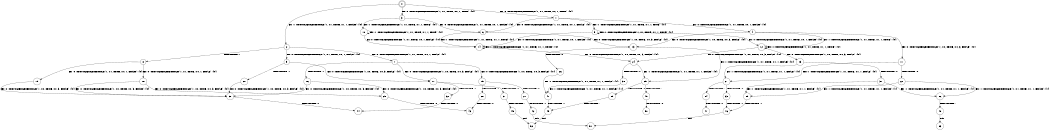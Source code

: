 digraph BCG {
size = "7, 10.5";
center = TRUE;
node [shape = circle];
0 [peripheries = 2];
0 -> 1 [label = "EX !0 !ATOMIC_EXCH_BRANCH (1, +1, TRUE, +0, 1, TRUE) !{0}"];
0 -> 2 [label = "EX !1 !ATOMIC_EXCH_BRANCH (1, +1, TRUE, +1, 1, FALSE) !{0}"];
0 -> 3 [label = "EX !0 !ATOMIC_EXCH_BRANCH (1, +1, TRUE, +0, 1, TRUE) !{0}"];
1 -> 4 [label = "EX !0 !ATOMIC_EXCH_BRANCH (1, +1, TRUE, +0, 1, FALSE) !{0}"];
1 -> 5 [label = "EX !1 !ATOMIC_EXCH_BRANCH (1, +1, TRUE, +1, 1, TRUE) !{0}"];
1 -> 6 [label = "EX !0 !ATOMIC_EXCH_BRANCH (1, +1, TRUE, +0, 1, FALSE) !{0}"];
2 -> 7 [label = "EX !0 !ATOMIC_EXCH_BRANCH (1, +1, TRUE, +0, 1, FALSE) !{0}"];
2 -> 8 [label = "TERMINATE !1"];
2 -> 9 [label = "EX !0 !ATOMIC_EXCH_BRANCH (1, +1, TRUE, +0, 1, FALSE) !{0}"];
3 -> 10 [label = "EX !1 !ATOMIC_EXCH_BRANCH (1, +1, TRUE, +1, 1, TRUE) !{0}"];
3 -> 6 [label = "EX !0 !ATOMIC_EXCH_BRANCH (1, +1, TRUE, +0, 1, FALSE) !{0}"];
4 -> 11 [label = "EX !0 !ATOMIC_EXCH_BRANCH (1, +0, TRUE, +0, 3, FALSE) !{0}"];
4 -> 12 [label = "EX !1 !ATOMIC_EXCH_BRANCH (1, +1, TRUE, +1, 1, TRUE) !{0}"];
4 -> 13 [label = "EX !0 !ATOMIC_EXCH_BRANCH (1, +0, TRUE, +0, 3, FALSE) !{0}"];
5 -> 12 [label = "EX !0 !ATOMIC_EXCH_BRANCH (1, +1, TRUE, +0, 1, FALSE) !{0}"];
5 -> 5 [label = "EX !1 !ATOMIC_EXCH_BRANCH (1, +1, TRUE, +1, 1, TRUE) !{0}"];
5 -> 14 [label = "EX !0 !ATOMIC_EXCH_BRANCH (1, +1, TRUE, +0, 1, FALSE) !{0}"];
6 -> 14 [label = "EX !1 !ATOMIC_EXCH_BRANCH (1, +1, TRUE, +1, 1, TRUE) !{0}"];
6 -> 13 [label = "EX !0 !ATOMIC_EXCH_BRANCH (1, +0, TRUE, +0, 3, FALSE) !{0}"];
7 -> 15 [label = "EX !0 !ATOMIC_EXCH_BRANCH (1, +0, TRUE, +0, 3, FALSE) !{0}"];
7 -> 16 [label = "TERMINATE !1"];
7 -> 17 [label = "EX !0 !ATOMIC_EXCH_BRANCH (1, +0, TRUE, +0, 3, FALSE) !{0}"];
8 -> 18 [label = "EX !0 !ATOMIC_EXCH_BRANCH (1, +1, TRUE, +0, 1, FALSE) !{0}"];
8 -> 19 [label = "EX !0 !ATOMIC_EXCH_BRANCH (1, +1, TRUE, +0, 1, FALSE) !{0}"];
9 -> 20 [label = "TERMINATE !1"];
9 -> 17 [label = "EX !0 !ATOMIC_EXCH_BRANCH (1, +0, TRUE, +0, 3, FALSE) !{0}"];
10 -> 10 [label = "EX !1 !ATOMIC_EXCH_BRANCH (1, +1, TRUE, +1, 1, TRUE) !{0}"];
10 -> 14 [label = "EX !0 !ATOMIC_EXCH_BRANCH (1, +1, TRUE, +0, 1, FALSE) !{0}"];
11 -> 21 [label = "EX !1 !ATOMIC_EXCH_BRANCH (1, +1, TRUE, +1, 1, FALSE) !{0}"];
11 -> 22 [label = "TERMINATE !0"];
12 -> 23 [label = "EX !0 !ATOMIC_EXCH_BRANCH (1, +0, TRUE, +0, 3, FALSE) !{0}"];
12 -> 12 [label = "EX !1 !ATOMIC_EXCH_BRANCH (1, +1, TRUE, +1, 1, TRUE) !{0}"];
12 -> 24 [label = "EX !0 !ATOMIC_EXCH_BRANCH (1, +0, TRUE, +0, 3, FALSE) !{0}"];
13 -> 25 [label = "EX !1 !ATOMIC_EXCH_BRANCH (1, +1, TRUE, +1, 1, FALSE) !{0}"];
13 -> 26 [label = "TERMINATE !0"];
14 -> 14 [label = "EX !1 !ATOMIC_EXCH_BRANCH (1, +1, TRUE, +1, 1, TRUE) !{0}"];
14 -> 24 [label = "EX !0 !ATOMIC_EXCH_BRANCH (1, +0, TRUE, +0, 3, FALSE) !{0}"];
15 -> 27 [label = "TERMINATE !0"];
15 -> 28 [label = "TERMINATE !1"];
16 -> 29 [label = "EX !0 !ATOMIC_EXCH_BRANCH (1, +0, TRUE, +0, 3, FALSE) !{0}"];
16 -> 30 [label = "EX !0 !ATOMIC_EXCH_BRANCH (1, +0, TRUE, +0, 3, FALSE) !{0}"];
17 -> 31 [label = "TERMINATE !0"];
17 -> 32 [label = "TERMINATE !1"];
18 -> 29 [label = "EX !0 !ATOMIC_EXCH_BRANCH (1, +0, TRUE, +0, 3, FALSE) !{0}"];
18 -> 30 [label = "EX !0 !ATOMIC_EXCH_BRANCH (1, +0, TRUE, +0, 3, FALSE) !{0}"];
19 -> 30 [label = "EX !0 !ATOMIC_EXCH_BRANCH (1, +0, TRUE, +0, 3, FALSE) !{0}"];
20 -> 30 [label = "EX !0 !ATOMIC_EXCH_BRANCH (1, +0, TRUE, +0, 3, FALSE) !{0}"];
21 -> 33 [label = "TERMINATE !0"];
21 -> 34 [label = "TERMINATE !1"];
22 -> 35 [label = "EX !1 !ATOMIC_EXCH_BRANCH (1, +1, TRUE, +1, 1, FALSE) !{1}"];
22 -> 36 [label = "EX !1 !ATOMIC_EXCH_BRANCH (1, +1, TRUE, +1, 1, FALSE) !{1}"];
23 -> 21 [label = "EX !1 !ATOMIC_EXCH_BRANCH (1, +1, TRUE, +1, 1, FALSE) !{0}"];
23 -> 37 [label = "TERMINATE !0"];
24 -> 25 [label = "EX !1 !ATOMIC_EXCH_BRANCH (1, +1, TRUE, +1, 1, FALSE) !{0}"];
24 -> 38 [label = "TERMINATE !0"];
25 -> 39 [label = "TERMINATE !0"];
25 -> 40 [label = "TERMINATE !1"];
26 -> 41 [label = "EX !1 !ATOMIC_EXCH_BRANCH (1, +1, TRUE, +1, 1, FALSE) !{1}"];
27 -> 42 [label = "TERMINATE !1"];
28 -> 43 [label = "TERMINATE !0"];
29 -> 43 [label = "TERMINATE !0"];
30 -> 44 [label = "TERMINATE !0"];
31 -> 45 [label = "TERMINATE !1"];
32 -> 44 [label = "TERMINATE !0"];
33 -> 46 [label = "TERMINATE !1"];
34 -> 47 [label = "TERMINATE !0"];
35 -> 46 [label = "TERMINATE !1"];
36 -> 48 [label = "TERMINATE !1"];
37 -> 35 [label = "EX !1 !ATOMIC_EXCH_BRANCH (1, +1, TRUE, +1, 1, FALSE) !{1}"];
37 -> 36 [label = "EX !1 !ATOMIC_EXCH_BRANCH (1, +1, TRUE, +1, 1, FALSE) !{1}"];
38 -> 41 [label = "EX !1 !ATOMIC_EXCH_BRANCH (1, +1, TRUE, +1, 1, FALSE) !{1}"];
39 -> 49 [label = "TERMINATE !1"];
40 -> 50 [label = "TERMINATE !0"];
41 -> 49 [label = "TERMINATE !1"];
42 -> 51 [label = "exit"];
45 -> 52 [label = "exit"];
46 -> 51 [label = "exit"];
48 -> 53 [label = "exit"];
49 -> 52 [label = "exit"];
}
